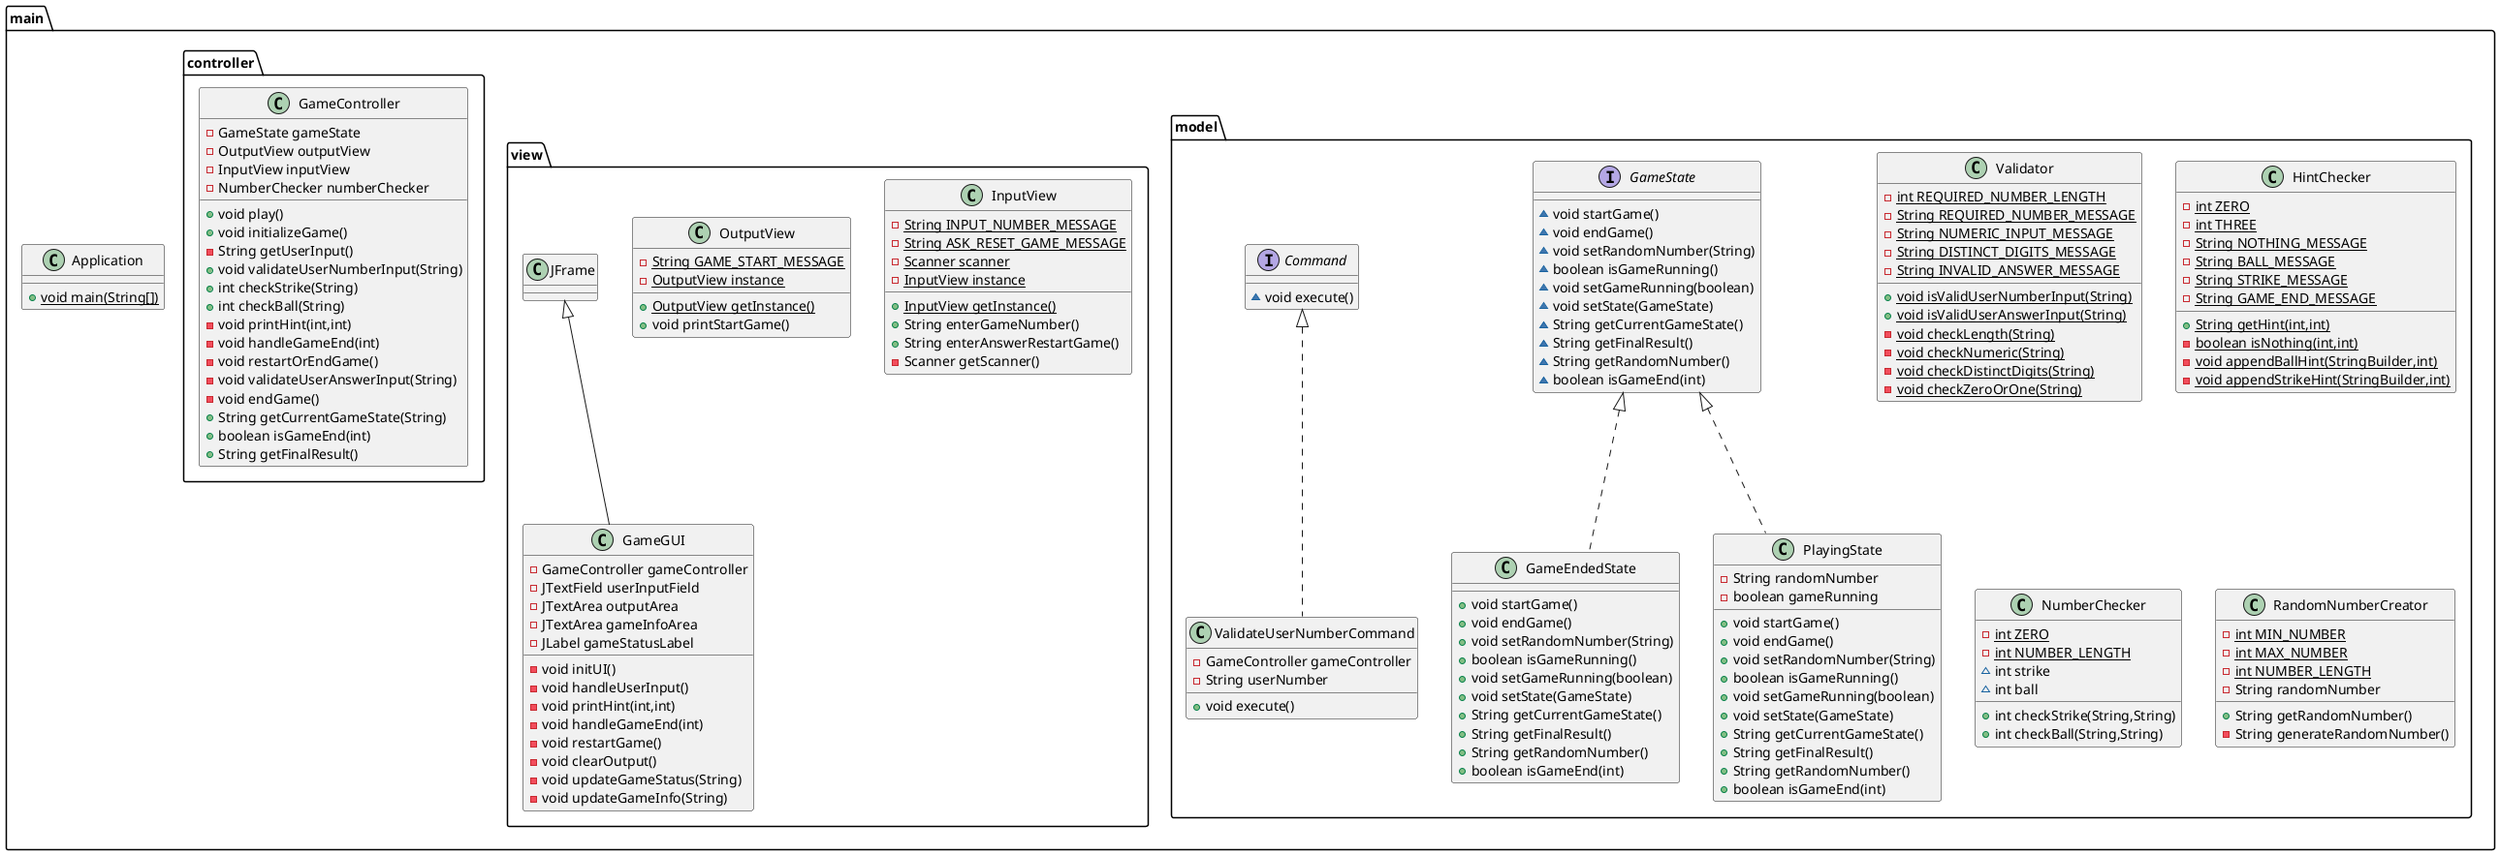 @startuml
class main.model.Validator {
- {static} int REQUIRED_NUMBER_LENGTH
- {static} String REQUIRED_NUMBER_MESSAGE
- {static} String NUMERIC_INPUT_MESSAGE
- {static} String DISTINCT_DIGITS_MESSAGE
- {static} String INVALID_ANSWER_MESSAGE
+ {static} void isValidUserNumberInput(String)
+ {static} void isValidUserAnswerInput(String)
- {static} void checkLength(String)
- {static} void checkNumeric(String)
- {static} void checkDistinctDigits(String)
- {static} void checkZeroOrOne(String)
}
class main.model.GameEndedState {
+ void startGame()
+ void endGame()
+ void setRandomNumber(String)
+ boolean isGameRunning()
+ void setGameRunning(boolean)
+ void setState(GameState)
+ String getCurrentGameState()
+ String getFinalResult()
+ String getRandomNumber()
+ boolean isGameEnd(int)
}
class main.model.ValidateUserNumberCommand {
- GameController gameController
- String userNumber
+ void execute()
}
class main.model.HintChecker {
- {static} int ZERO
- {static} int THREE
- {static} String NOTHING_MESSAGE
- {static} String BALL_MESSAGE
- {static} String STRIKE_MESSAGE
- {static} String GAME_END_MESSAGE
+ {static} String getHint(int,int)
- {static} boolean isNothing(int,int)
- {static} void appendBallHint(StringBuilder,int)
- {static} void appendStrikeHint(StringBuilder,int)
}
class main.Application {
+ {static} void main(String[])
}
class main.view.GameGUI {
- GameController gameController
- JTextField userInputField
- JTextArea outputArea
- JTextArea gameInfoArea
- JLabel gameStatusLabel
- void initUI()
- void handleUserInput()
- void printHint(int,int)
- void handleGameEnd(int)
- void restartGame()
- void clearOutput()
- void updateGameStatus(String)
- void updateGameInfo(String)
}
class main.model.NumberChecker {
- {static} int ZERO
- {static} int NUMBER_LENGTH
~ int strike
~ int ball
+ int checkStrike(String,String)
+ int checkBall(String,String)
}
class main.model.RandomNumberCreator {
- {static} int MIN_NUMBER
- {static} int MAX_NUMBER
- {static} int NUMBER_LENGTH
- String randomNumber
+ String getRandomNumber()
- String generateRandomNumber()
}
class main.view.InputView {
- {static} String INPUT_NUMBER_MESSAGE
- {static} String ASK_RESET_GAME_MESSAGE
- {static} Scanner scanner
- {static} InputView instance
+ {static} InputView getInstance()
+ String enterGameNumber()
+ String enterAnswerRestartGame()
- Scanner getScanner()
}
class main.controller.GameController {
- GameState gameState
- OutputView outputView
- InputView inputView
- NumberChecker numberChecker
+ void play()
+ void initializeGame()
- String getUserInput()
+ void validateUserNumberInput(String)
+ int checkStrike(String)
+ int checkBall(String)
- void printHint(int,int)
- void handleGameEnd(int)
- void restartOrEndGame()
- void validateUserAnswerInput(String)
- void endGame()
+ String getCurrentGameState(String)
+ boolean isGameEnd(int)
+ String getFinalResult()
}
interface main.model.GameState {
~ void startGame()
~ void endGame()
~ void setRandomNumber(String)
~ boolean isGameRunning()
~ void setGameRunning(boolean)
~ void setState(GameState)
~ String getCurrentGameState()
~ String getFinalResult()
~ String getRandomNumber()
~ boolean isGameEnd(int)
}
interface main.model.Command {
~ void execute()
}
class main.view.OutputView {
- {static} String GAME_START_MESSAGE
- {static} OutputView instance
+ {static} OutputView getInstance()
+ void printStartGame()
}
class main.model.PlayingState {
- String randomNumber
- boolean gameRunning
+ void startGame()
+ void endGame()
+ void setRandomNumber(String)
+ boolean isGameRunning()
+ void setGameRunning(boolean)
+ void setState(GameState)
+ String getCurrentGameState()
+ String getFinalResult()
+ String getRandomNumber()
+ boolean isGameEnd(int)
}


main.model.GameState <|.. main.model.GameEndedState
main.model.Command <|.. main.model.ValidateUserNumberCommand
main.view.JFrame <|-- main.view.GameGUI
main.model.GameState <|.. main.model.PlayingState
@enduml